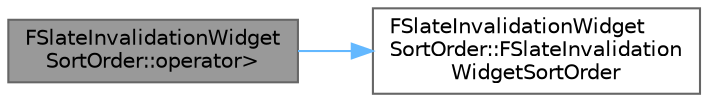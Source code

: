 digraph "FSlateInvalidationWidgetSortOrder::operator&gt;"
{
 // INTERACTIVE_SVG=YES
 // LATEX_PDF_SIZE
  bgcolor="transparent";
  edge [fontname=Helvetica,fontsize=10,labelfontname=Helvetica,labelfontsize=10];
  node [fontname=Helvetica,fontsize=10,shape=box,height=0.2,width=0.4];
  rankdir="LR";
  Node1 [id="Node000001",label="FSlateInvalidationWidget\lSortOrder::operator\>",height=0.2,width=0.4,color="gray40", fillcolor="grey60", style="filled", fontcolor="black",tooltip=" "];
  Node1 -> Node2 [id="edge1_Node000001_Node000002",color="steelblue1",style="solid",tooltip=" "];
  Node2 [id="Node000002",label="FSlateInvalidationWidget\lSortOrder::FSlateInvalidation\lWidgetSortOrder",height=0.2,width=0.4,color="grey40", fillcolor="white", style="filled",URL="$d0/df5/structFSlateInvalidationWidgetSortOrder.html#ac1dbb35ca3f16e1c472a1fa7a4cd7c16",tooltip=" "];
}
